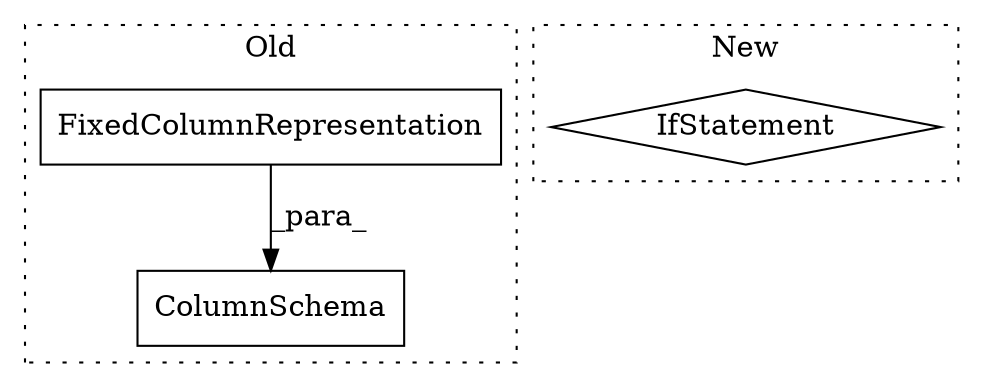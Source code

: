 digraph G {
subgraph cluster0 {
1 [label="FixedColumnRepresentation" a="32" s="1173" l="27" shape="box"];
3 [label="ColumnSchema" a="32" s="1095,1200" l="13,1" shape="box"];
label = "Old";
style="dotted";
}
subgraph cluster1 {
2 [label="IfStatement" a="25" s="3264,3290" l="4,2" shape="diamond"];
label = "New";
style="dotted";
}
1 -> 3 [label="_para_"];
}